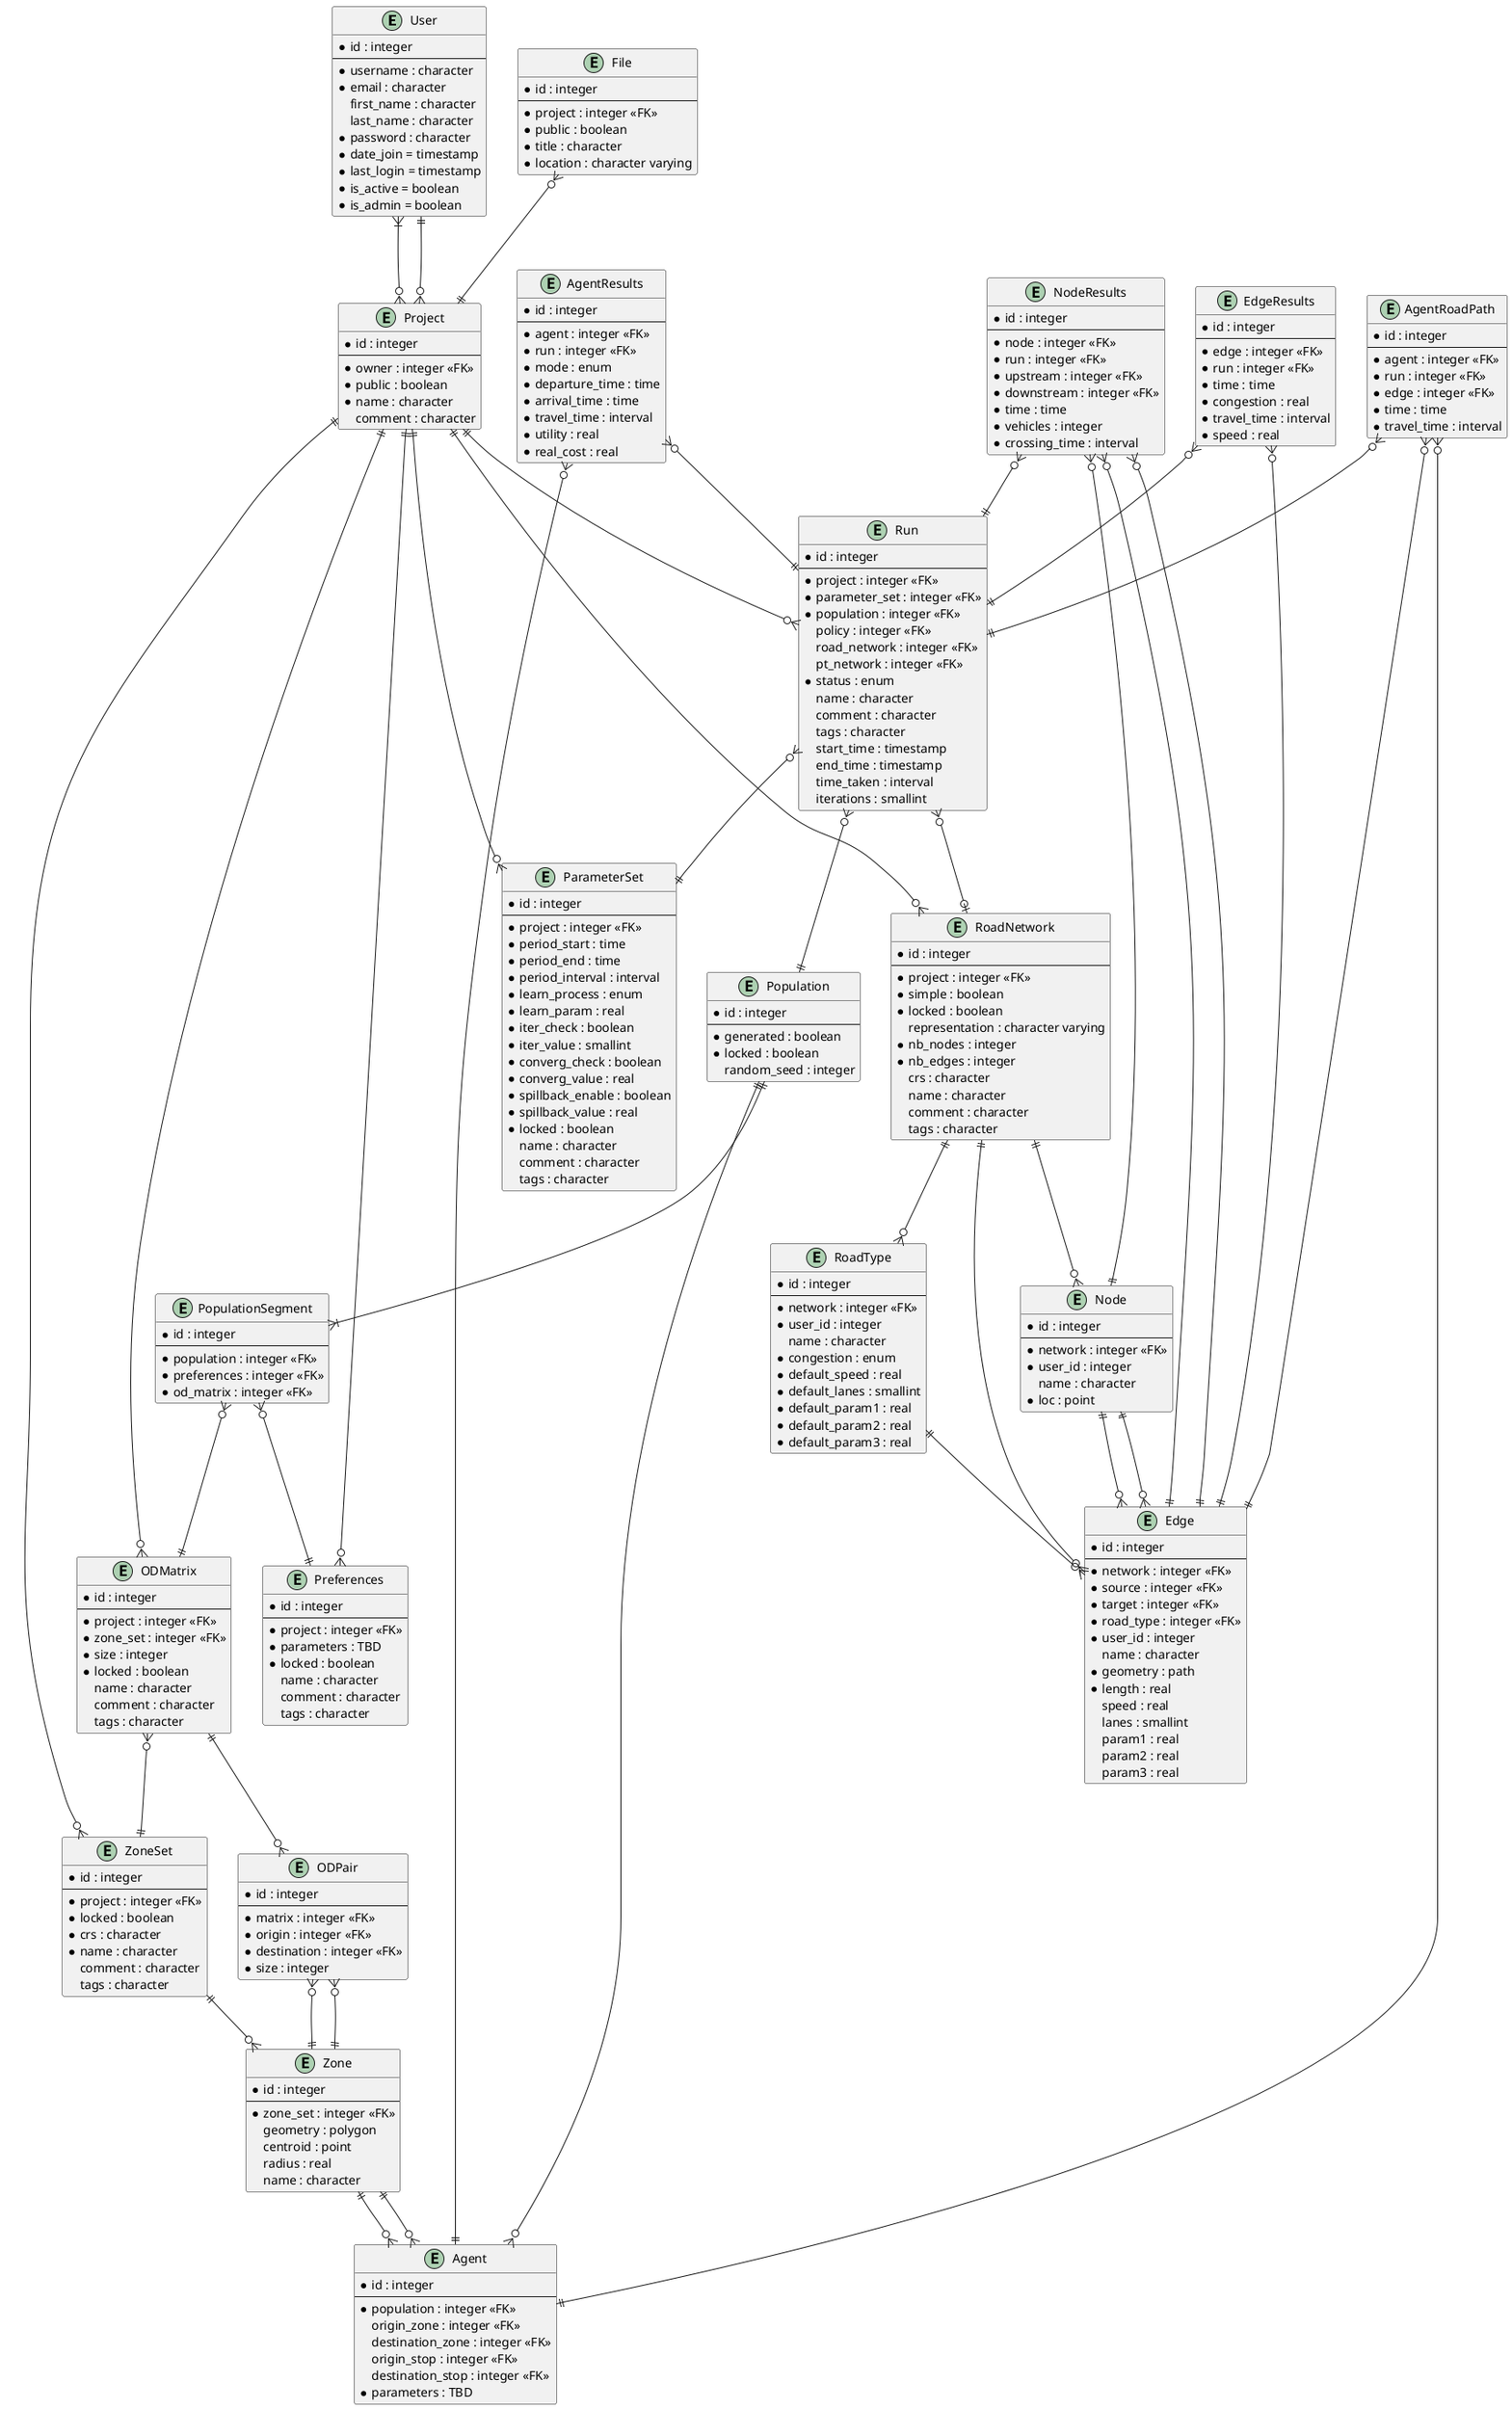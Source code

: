 @startuml

entity "User" as user {
  *id : integer
  --
  *username : character
  *email : character
  first_name : character
  last_name : character
  *password : character
  *date_join = timestamp
  *last_login = timestamp
  *is_active = boolean
  *is_admin = boolean
}

entity "Project" as proj {
  *id : integer
  --
  *owner : integer <<FK>>
  *public : boolean
  *name : character
  comment : character
}

entity "File" as file {
  *id : integer
  --
  *project : integer <<FK>>
  *public : boolean
  *title : character
  *location : character varying
}

entity "Run" as run {
  *id : integer
  --
  *project : integer <<FK>>
  *parameter_set : integer <<FK>>
  *population : integer <<FK>>
  policy : integer <<FK>>
  road_network : integer <<FK>>
  pt_network : integer <<FK>>
  *status : enum
  name : character
  comment : character
  tags : character
  start_time : timestamp
  end_time : timestamp
  time_taken : interval
  iterations : smallint
}

entity "ParameterSet" as param {
  *id : integer
  --
  *project : integer <<FK>>
  *period_start : time
  *period_end : time
  *period_interval : interval
  *learn_process : enum
  *learn_param : real
  *iter_check : boolean
  *iter_value : smallint
  *converg_check : boolean
  *converg_value : real
  *spillback_enable : boolean
  *spillback_value : real
  *locked : boolean
  name : character
  comment : character
  tags : character
}

entity "Preferences" as pref {
  *id : integer
  --
  *project : integer <<FK>>
  *parameters : TBD
  *locked : boolean
  name : character
  comment : character
  tags : character
}

entity "ODMatrix" as od_matrix {
  *id : integer
  --
  *project : integer <<FK>>
  *zone_set : integer <<FK>>
  *size : integer
  *locked : boolean
  name : character
  comment : character
  tags : character
}

entity "ZoneSet" as zone_set {
    *id : integer
    --
    *project : integer <<FK>>
    *locked : boolean
    *crs : character
    *name : character
    comment : character
    tags : character
}

entity "Zone" as zone {
  *id : integer
  --
  *zone_set : integer <<FK>>
  geometry : polygon
  centroid : point
  radius : real
  name : character
}

entity "ODPair" as od_pair {
  *id : integer
  --
  *matrix : integer <<FK>>
  *origin : integer <<FK>>
  *destination : integer <<FK>>
  *size : integer
}

entity "Population" as pop {
  *id : integer
  --
  *generated : boolean
  *locked : boolean
  random_seed : integer
}

entity "PopulationSegment" as pop_seg {
  *id : integer
  --
  *population : integer <<FK>>
  *preferences : integer <<FK>>
  *od_matrix : integer <<FK>>
}

entity "Agent" as agent {
  *id : integer
  --
  *population : integer <<FK>>
  origin_zone : integer <<FK>>
  destination_zone : integer <<FK>>
  origin_stop : integer <<FK>>
  destination_stop : integer <<FK>>
  *parameters : TBD
}

entity "AgentResults" as a_res {
  *id : integer
  --
  *agent : integer <<FK>>
  *run : integer <<FK>>
  *mode : enum
  *departure_time : time
  *arrival_time : time
  *travel_time : interval
  *utility : real
  *real_cost : real
}

entity "AgentRoadPath" as a_path {
  *id : integer
  --
  *agent : integer <<FK>>
  *run : integer <<FK>>
  *edge : integer <<FK>>
  *time : time
  *travel_time : interval
}

entity "RoadNetwork" as net {
  *id : integer
  --
  *project : integer <<FK>>
  *simple : boolean
  *locked : boolean
  representation : character varying
  *nb_nodes : integer
  *nb_edges : integer
  crs : character
  name : character
  comment : character
  tags : character
}

entity "Node" as node {
  *id : integer
  --
  *network : integer <<FK>>
  *user_id : integer
  name : character
  *loc : point
}

entity "NodeResults" as n_res {
  *id : integer
  --
  *node : integer <<FK>>
  *run : integer <<FK>>
  *upstream : integer <<FK>>
  *downstream : integer <<FK>>
  *time : time
  *vehicles : integer
  *crossing_time : interval
}

entity "RoadType" as road_type {
  *id : integer
  --
  *network : integer <<FK>>
  *user_id : integer
  name : character
  *congestion : enum
  *default_speed : real
  *default_lanes : smallint
  *default_param1 : real
  *default_param2 : real
  *default_param3 : real
}

entity "Edge" as edge {
  *id : integer
  --
  *network : integer <<FK>>
  *source : integer <<FK>>
  *target : integer <<FK>>
  *road_type : integer <<FK>>
  *user_id : integer
  name : character
  *geometry : path
  *length : real
  speed : real
  lanes : smallint
  param1 : real
  param2 : real
  param3 : real
}

entity "EdgeResults" as e_res {
  *id : integer
  --
  *edge : integer <<FK>>
  *run : integer <<FK>>
  *time : time
  *congestion : real
  *travel_time : interval
  *speed : real
}

user }|--o{ proj
user ||--o{ proj
file }o--|| proj
proj ||--o{ run
proj ||--o{ net
proj ||--o{ param
proj ||--o{ pref
proj ||--o{ od_matrix
proj ||--o{ zone_set
run }o--o| net
run }o--|| param
run }o--|| pop
pop ||--|{ pop_seg
pop_seg }o--|| od_matrix
pop_seg }o--|| pref
od_matrix ||--o{ od_pair
od_matrix }o--|| zone_set
zone_set ||--o{ zone
od_pair }o--|| zone
od_pair }o--|| zone
pop ||--o{ agent
zone ||--o{ agent
zone ||--o{ agent
a_res }o--|| agent
a_res }o--|| run
a_path }o--|| agent
a_path }o--|| run
a_path }o--|| edge
net ||--o{ edge
net ||--o{ road_type
road_type ||--o{ edge
net ||--o{ node
node ||--o{ edge
node ||--o{ edge
n_res }o--|| node
n_res }o--|| run
n_res }o--|| edge
n_res }o--|| edge
e_res }o--|| edge
e_res }o--|| run

@enduml
